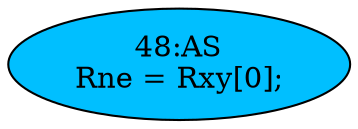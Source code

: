 strict digraph "" {
	node [label="\N"];
	"48:AS"	 [ast="<pyverilog.vparser.ast.Assign object at 0x7fdf564d1050>",
		def_var="['Rne']",
		fillcolor=deepskyblue,
		label="48:AS
Rne = Rxy[0];",
		statements="[]",
		style=filled,
		typ=Assign,
		use_var="['Rxy']"];
}
